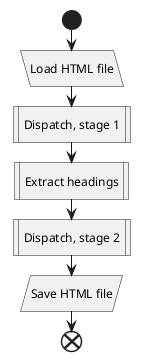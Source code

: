 @startuml

start

:Load HTML file; <<load>>

:Dispatch, stage 1; <<procedure>>

:Extract headings; <<procedure>>

:Dispatch, stage 2; <<procedure>>

:Save HTML file; <<save>>

end

@enduml

